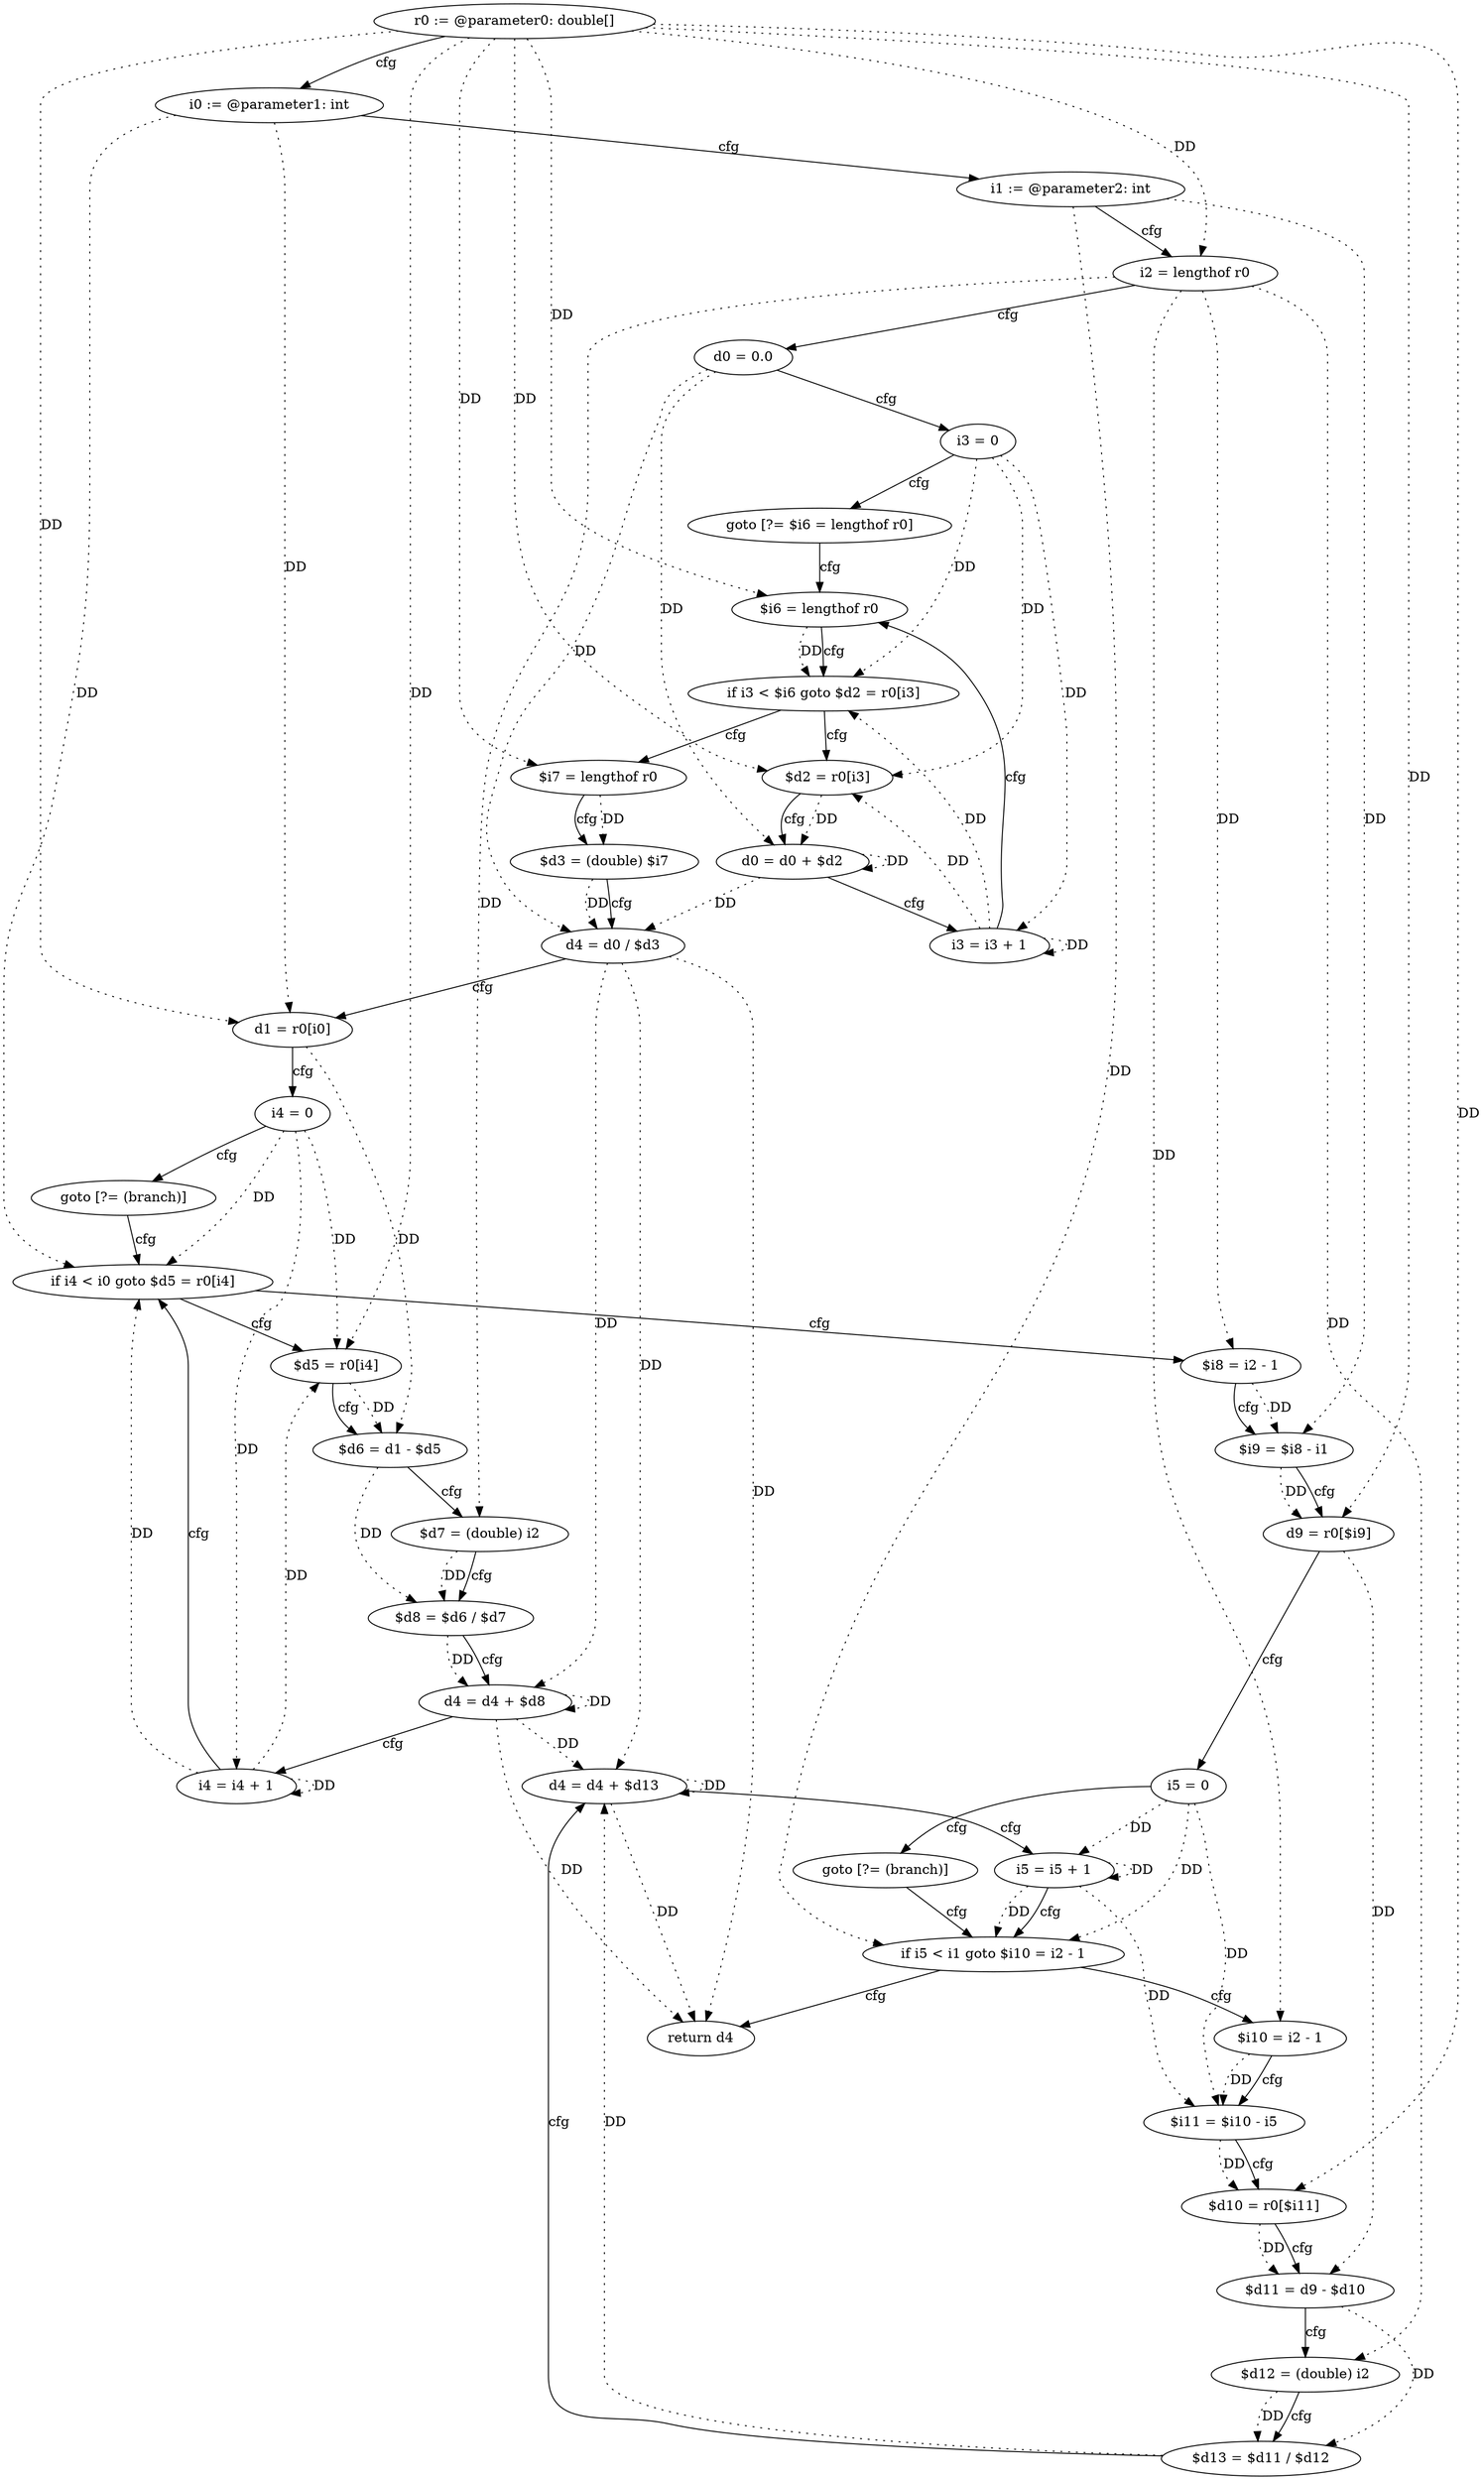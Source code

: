 digraph "winsorizedMean" {
    "0" [label="r0 := @parameter0: double[]",];
    "1" [label="i0 := @parameter1: int",];
    "2" [label="i1 := @parameter2: int",];
    "3" [label="i2 = lengthof r0",];
    "4" [label="d0 = 0.0",];
    "5" [label="i3 = 0",];
    "6" [label="goto [?= $i6 = lengthof r0]",];
    "7" [label="$d2 = r0[i3]",];
    "8" [label="d0 = d0 + $d2",];
    "9" [label="i3 = i3 + 1",];
    "10" [label="$i6 = lengthof r0",];
    "11" [label="if i3 < $i6 goto $d2 = r0[i3]",];
    "12" [label="$i7 = lengthof r0",];
    "13" [label="$d3 = (double) $i7",];
    "14" [label="d4 = d0 / $d3",];
    "15" [label="d1 = r0[i0]",];
    "16" [label="i4 = 0",];
    "17" [label="goto [?= (branch)]",];
    "18" [label="$d5 = r0[i4]",];
    "19" [label="$d6 = d1 - $d5",];
    "20" [label="$d7 = (double) i2",];
    "21" [label="$d8 = $d6 / $d7",];
    "22" [label="d4 = d4 + $d8",];
    "23" [label="i4 = i4 + 1",];
    "24" [label="if i4 < i0 goto $d5 = r0[i4]",];
    "25" [label="$i8 = i2 - 1",];
    "26" [label="$i9 = $i8 - i1",];
    "27" [label="d9 = r0[$i9]",];
    "28" [label="i5 = 0",];
    "29" [label="goto [?= (branch)]",];
    "30" [label="$i10 = i2 - 1",];
    "31" [label="$i11 = $i10 - i5",];
    "32" [label="$d10 = r0[$i11]",];
    "33" [label="$d11 = d9 - $d10",];
    "34" [label="$d12 = (double) i2",];
    "35" [label="$d13 = $d11 / $d12",];
    "36" [label="d4 = d4 + $d13",];
    "37" [label="i5 = i5 + 1",];
    "38" [label="if i5 < i1 goto $i10 = i2 - 1",];
    "39" [label="return d4",];
    "0"->"3" [label="DD",style=dotted,];
    "0"->"7" [label="DD",style=dotted,];
    "0"->"10" [label="DD",style=dotted,];
    "0"->"12" [label="DD",style=dotted,];
    "0"->"15" [label="DD",style=dotted,];
    "0"->"18" [label="DD",style=dotted,];
    "0"->"27" [label="DD",style=dotted,];
    "0"->"32" [label="DD",style=dotted,];
    "1"->"15" [label="DD",style=dotted,];
    "1"->"24" [label="DD",style=dotted,];
    "2"->"26" [label="DD",style=dotted,];
    "2"->"38" [label="DD",style=dotted,];
    "3"->"20" [label="DD",style=dotted,];
    "3"->"25" [label="DD",style=dotted,];
    "3"->"30" [label="DD",style=dotted,];
    "3"->"34" [label="DD",style=dotted,];
    "4"->"8" [label="DD",style=dotted,];
    "4"->"14" [label="DD",style=dotted,];
    "5"->"7" [label="DD",style=dotted,];
    "5"->"9" [label="DD",style=dotted,];
    "5"->"11" [label="DD",style=dotted,];
    "7"->"8" [label="DD",style=dotted,];
    "8"->"8" [label="DD",style=dotted,];
    "8"->"14" [label="DD",style=dotted,];
    "9"->"7" [label="DD",style=dotted,];
    "9"->"9" [label="DD",style=dotted,];
    "9"->"11" [label="DD",style=dotted,];
    "10"->"11" [label="DD",style=dotted,];
    "12"->"13" [label="DD",style=dotted,];
    "13"->"14" [label="DD",style=dotted,];
    "14"->"22" [label="DD",style=dotted,];
    "14"->"36" [label="DD",style=dotted,];
    "14"->"39" [label="DD",style=dotted,];
    "15"->"19" [label="DD",style=dotted,];
    "16"->"18" [label="DD",style=dotted,];
    "16"->"23" [label="DD",style=dotted,];
    "16"->"24" [label="DD",style=dotted,];
    "18"->"19" [label="DD",style=dotted,];
    "19"->"21" [label="DD",style=dotted,];
    "20"->"21" [label="DD",style=dotted,];
    "21"->"22" [label="DD",style=dotted,];
    "22"->"22" [label="DD",style=dotted,];
    "22"->"36" [label="DD",style=dotted,];
    "22"->"39" [label="DD",style=dotted,];
    "23"->"18" [label="DD",style=dotted,];
    "23"->"23" [label="DD",style=dotted,];
    "23"->"24" [label="DD",style=dotted,];
    "25"->"26" [label="DD",style=dotted,];
    "26"->"27" [label="DD",style=dotted,];
    "27"->"33" [label="DD",style=dotted,];
    "28"->"31" [label="DD",style=dotted,];
    "28"->"37" [label="DD",style=dotted,];
    "28"->"38" [label="DD",style=dotted,];
    "30"->"31" [label="DD",style=dotted,];
    "31"->"32" [label="DD",style=dotted,];
    "32"->"33" [label="DD",style=dotted,];
    "33"->"35" [label="DD",style=dotted,];
    "34"->"35" [label="DD",style=dotted,];
    "35"->"36" [label="DD",style=dotted,];
    "36"->"36" [label="DD",style=dotted,];
    "36"->"39" [label="DD",style=dotted,];
    "37"->"31" [label="DD",style=dotted,];
    "37"->"37" [label="DD",style=dotted,];
    "37"->"38" [label="DD",style=dotted,];
    "0"->"1" [label="cfg",];
    "1"->"2" [label="cfg",];
    "2"->"3" [label="cfg",];
    "3"->"4" [label="cfg",];
    "4"->"5" [label="cfg",];
    "5"->"6" [label="cfg",];
    "6"->"10" [label="cfg",];
    "7"->"8" [label="cfg",];
    "8"->"9" [label="cfg",];
    "9"->"10" [label="cfg",];
    "10"->"11" [label="cfg",];
    "11"->"12" [label="cfg",];
    "11"->"7" [label="cfg",];
    "12"->"13" [label="cfg",];
    "13"->"14" [label="cfg",];
    "14"->"15" [label="cfg",];
    "15"->"16" [label="cfg",];
    "16"->"17" [label="cfg",];
    "17"->"24" [label="cfg",];
    "18"->"19" [label="cfg",];
    "19"->"20" [label="cfg",];
    "20"->"21" [label="cfg",];
    "21"->"22" [label="cfg",];
    "22"->"23" [label="cfg",];
    "23"->"24" [label="cfg",];
    "24"->"25" [label="cfg",];
    "24"->"18" [label="cfg",];
    "25"->"26" [label="cfg",];
    "26"->"27" [label="cfg",];
    "27"->"28" [label="cfg",];
    "28"->"29" [label="cfg",];
    "29"->"38" [label="cfg",];
    "30"->"31" [label="cfg",];
    "31"->"32" [label="cfg",];
    "32"->"33" [label="cfg",];
    "33"->"34" [label="cfg",];
    "34"->"35" [label="cfg",];
    "35"->"36" [label="cfg",];
    "36"->"37" [label="cfg",];
    "37"->"38" [label="cfg",];
    "38"->"39" [label="cfg",];
    "38"->"30" [label="cfg",];
}

